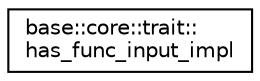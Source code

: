 digraph "クラス階層図"
{
 // LATEX_PDF_SIZE
  edge [fontname="Helvetica",fontsize="10",labelfontname="Helvetica",labelfontsize="10"];
  node [fontname="Helvetica",fontsize="10",shape=record];
  rankdir="LR";
  Node0 [label="base::core::trait::\lhas_func_input_impl",height=0.2,width=0.4,color="black", fillcolor="white", style="filled",URL="$structbase_1_1core_1_1trait_1_1has__func__input__impl.html",tooltip="メンバ関数を持っているか"];
}
